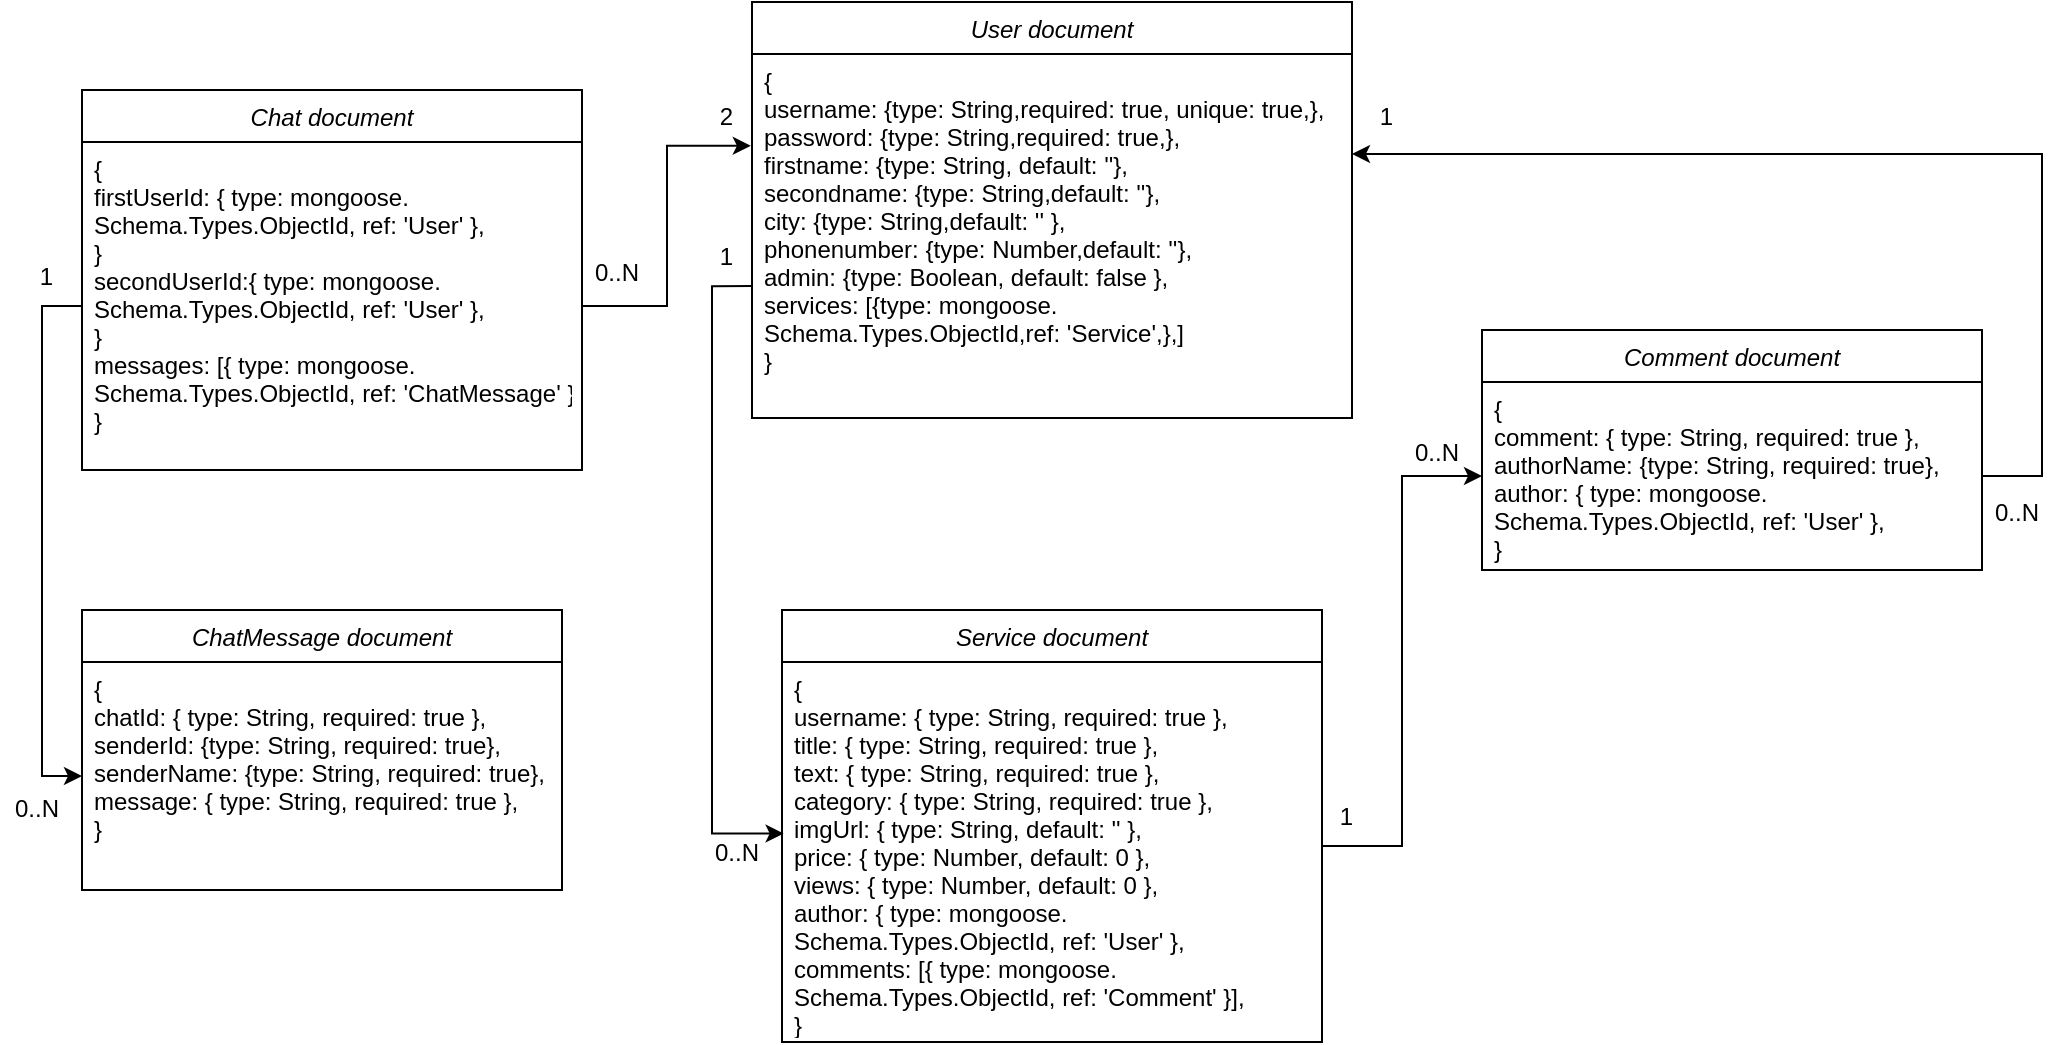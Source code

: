 <mxfile version="20.5.3" type="github">
  <diagram id="C5RBs43oDa-KdzZeNtuy" name="Page-1">
    <mxGraphModel dx="1146" dy="526" grid="0" gridSize="10" guides="1" tooltips="1" connect="1" arrows="1" fold="1" page="0" pageScale="1" pageWidth="827" pageHeight="1169" math="0" shadow="0">
      <root>
        <mxCell id="WIyWlLk6GJQsqaUBKTNV-0" />
        <mxCell id="WIyWlLk6GJQsqaUBKTNV-1" parent="WIyWlLk6GJQsqaUBKTNV-0" />
        <mxCell id="zkfFHV4jXpPFQw0GAbJ--0" value="User document" style="swimlane;fontStyle=2;align=center;verticalAlign=top;childLayout=stackLayout;horizontal=1;startSize=26;horizontalStack=0;resizeParent=1;resizeLast=0;collapsible=1;marginBottom=0;rounded=0;shadow=0;strokeWidth=1;" parent="WIyWlLk6GJQsqaUBKTNV-1" vertex="1">
          <mxGeometry x="435" y="56" width="300" height="208" as="geometry">
            <mxRectangle x="230" y="140" width="160" height="26" as="alternateBounds" />
          </mxGeometry>
        </mxCell>
        <mxCell id="zkfFHV4jXpPFQw0GAbJ--1" value="{&#xa;username: {type: String,required: true, unique: true,},&#xa;password: {type: String,required: true,},&#xa;firstname: {type: String, default: &#39;&#39;},&#xa;secondname: {type: String,default: &#39;&#39;},&#xa;city: {type: String,default: &#39;&#39; },&#xa;phonenumber: {type: Number,default: &#39;&#39;},&#xa;admin: {type: Boolean, default: false },&#xa;services: [{type: mongoose.&#xa;Schema.Types.ObjectId,ref: &#39;Service&#39;,},]&#xa;}" style="text;align=left;verticalAlign=top;spacingLeft=4;spacingRight=4;overflow=hidden;rotatable=0;points=[[0,0.5],[1,0.5]];portConstraint=eastwest;fontColor=default;labelBackgroundColor=#FFFFFF;" parent="zkfFHV4jXpPFQw0GAbJ--0" vertex="1">
          <mxGeometry y="26" width="300" height="174" as="geometry" />
        </mxCell>
        <mxCell id="zkfFHV4jXpPFQw0GAbJ--6" value="ChatMessage document" style="swimlane;fontStyle=2;align=center;verticalAlign=top;childLayout=stackLayout;horizontal=1;startSize=26;horizontalStack=0;resizeParent=1;resizeLast=0;collapsible=1;marginBottom=0;rounded=0;shadow=0;strokeWidth=1;" parent="WIyWlLk6GJQsqaUBKTNV-1" vertex="1">
          <mxGeometry x="100" y="360" width="240" height="140" as="geometry">
            <mxRectangle x="130" y="380" width="160" height="26" as="alternateBounds" />
          </mxGeometry>
        </mxCell>
        <mxCell id="zkfFHV4jXpPFQw0GAbJ--7" value="{&#xa;chatId: { type: String, required: true },&#xa;senderId: {type: String, required: true},&#xa;senderName: {type: String, required: true},&#xa;message: { type: String, required: true },&#xa;}" style="text;align=left;verticalAlign=top;spacingLeft=4;spacingRight=4;overflow=hidden;rotatable=0;points=[[0,0.5],[1,0.5]];portConstraint=eastwest;" parent="zkfFHV4jXpPFQw0GAbJ--6" vertex="1">
          <mxGeometry y="26" width="240" height="114" as="geometry" />
        </mxCell>
        <mxCell id="zkfFHV4jXpPFQw0GAbJ--13" value="Comment document" style="swimlane;fontStyle=2;align=center;verticalAlign=top;childLayout=stackLayout;horizontal=1;startSize=26;horizontalStack=0;resizeParent=1;resizeLast=0;collapsible=1;marginBottom=0;rounded=0;shadow=0;strokeWidth=1;" parent="WIyWlLk6GJQsqaUBKTNV-1" vertex="1">
          <mxGeometry x="800" y="220" width="250" height="120" as="geometry">
            <mxRectangle x="340" y="380" width="170" height="26" as="alternateBounds" />
          </mxGeometry>
        </mxCell>
        <mxCell id="zkfFHV4jXpPFQw0GAbJ--14" value="{&#xa;comment: { type: String, required: true },&#xa;authorName: {type: String, required: true},&#xa;author: { type: mongoose.&#xa;Schema.Types.ObjectId, ref: &#39;User&#39; },&#xa;}" style="text;align=left;verticalAlign=top;spacingLeft=4;spacingRight=4;overflow=hidden;rotatable=0;points=[[0,0.5],[1,0.5]];portConstraint=eastwest;" parent="zkfFHV4jXpPFQw0GAbJ--13" vertex="1">
          <mxGeometry y="26" width="250" height="94" as="geometry" />
        </mxCell>
        <mxCell id="zkfFHV4jXpPFQw0GAbJ--17" value="Service document" style="swimlane;fontStyle=2;align=center;verticalAlign=top;childLayout=stackLayout;horizontal=1;startSize=26;horizontalStack=0;resizeParent=1;resizeLast=0;collapsible=1;marginBottom=0;rounded=0;shadow=0;strokeWidth=1;" parent="WIyWlLk6GJQsqaUBKTNV-1" vertex="1">
          <mxGeometry x="450" y="360" width="270" height="216" as="geometry">
            <mxRectangle x="550" y="140" width="160" height="26" as="alternateBounds" />
          </mxGeometry>
        </mxCell>
        <mxCell id="zkfFHV4jXpPFQw0GAbJ--25" value="{&#xa;username: { type: String, required: true },&#xa;title: { type: String, required: true },&#xa;text: { type: String, required: true },&#xa;category: { type: String, required: true },&#xa;imgUrl: { type: String, default: &#39;&#39; },&#xa;price: { type: Number, default: 0 },&#xa;views: { type: Number, default: 0 },&#xa;author: { type: mongoose.&#xa;Schema.Types.ObjectId, ref: &#39;User&#39; },&#xa;comments: [{ type: mongoose.&#xa;Schema.Types.ObjectId, ref: &#39;Comment&#39; }],&#xa;}" style="text;align=left;verticalAlign=top;spacingLeft=4;spacingRight=4;overflow=hidden;rotatable=0;points=[[0,0.5],[1,0.5]];portConstraint=eastwest;" parent="zkfFHV4jXpPFQw0GAbJ--17" vertex="1">
          <mxGeometry y="26" width="270" height="184" as="geometry" />
        </mxCell>
        <mxCell id="ptHrVthuVrJp5P6MsZrQ-8" value="Chat document" style="swimlane;fontStyle=2;align=center;verticalAlign=top;childLayout=stackLayout;horizontal=1;startSize=26;horizontalStack=0;resizeParent=1;resizeLast=0;collapsible=1;marginBottom=0;rounded=0;shadow=0;strokeWidth=1;" vertex="1" parent="WIyWlLk6GJQsqaUBKTNV-1">
          <mxGeometry x="100" y="100" width="250" height="190" as="geometry">
            <mxRectangle x="130" y="380" width="160" height="26" as="alternateBounds" />
          </mxGeometry>
        </mxCell>
        <mxCell id="ptHrVthuVrJp5P6MsZrQ-9" value="{&#xa;firstUserId: { type: mongoose.&#xa;Schema.Types.ObjectId, ref: &#39;User&#39; },&#xa;}&#xa;secondUserId:{ type: mongoose.&#xa;Schema.Types.ObjectId, ref: &#39;User&#39; },&#xa;}&#xa;messages: [{ type: mongoose.&#xa;Schema.Types.ObjectId, ref: &#39;ChatMessage&#39; }],&#xa;}" style="text;align=left;verticalAlign=top;spacingLeft=4;spacingRight=4;overflow=hidden;rotatable=0;points=[[0,0.5],[1,0.5]];portConstraint=eastwest;" vertex="1" parent="ptHrVthuVrJp5P6MsZrQ-8">
          <mxGeometry y="26" width="250" height="164" as="geometry" />
        </mxCell>
        <mxCell id="ptHrVthuVrJp5P6MsZrQ-11" style="edgeStyle=orthogonalEdgeStyle;rounded=0;orthogonalLoop=1;jettySize=auto;html=1;entryX=0;entryY=0.5;entryDx=0;entryDy=0;fontColor=default;" edge="1" parent="WIyWlLk6GJQsqaUBKTNV-1" source="ptHrVthuVrJp5P6MsZrQ-9" target="zkfFHV4jXpPFQw0GAbJ--7">
          <mxGeometry relative="1" as="geometry" />
        </mxCell>
        <mxCell id="ptHrVthuVrJp5P6MsZrQ-12" value="0..N" style="resizable=0;align=right;verticalAlign=bottom;labelBackgroundColor=none;fontSize=12;" connectable="0" vertex="1" parent="WIyWlLk6GJQsqaUBKTNV-1">
          <mxGeometry x="90" y="468.003" as="geometry" />
        </mxCell>
        <mxCell id="ptHrVthuVrJp5P6MsZrQ-13" value="2" style="resizable=0;align=right;verticalAlign=bottom;labelBackgroundColor=none;fontSize=12;direction=west;" connectable="0" vertex="1" parent="WIyWlLk6GJQsqaUBKTNV-1">
          <mxGeometry x="400" y="130.003" as="geometry">
            <mxPoint x="27" y="-8" as="offset" />
          </mxGeometry>
        </mxCell>
        <mxCell id="ptHrVthuVrJp5P6MsZrQ-14" style="edgeStyle=orthogonalEdgeStyle;rounded=0;orthogonalLoop=1;jettySize=auto;html=1;entryX=0.003;entryY=0.466;entryDx=0;entryDy=0;entryPerimeter=0;fontColor=default;exitX=0;exitY=0.667;exitDx=0;exitDy=0;exitPerimeter=0;" edge="1" parent="WIyWlLk6GJQsqaUBKTNV-1" source="zkfFHV4jXpPFQw0GAbJ--1" target="zkfFHV4jXpPFQw0GAbJ--25">
          <mxGeometry relative="1" as="geometry" />
        </mxCell>
        <mxCell id="ptHrVthuVrJp5P6MsZrQ-15" value="0..N" style="resizable=0;align=right;verticalAlign=bottom;labelBackgroundColor=none;fontSize=12;" connectable="0" vertex="1" parent="WIyWlLk6GJQsqaUBKTNV-1">
          <mxGeometry x="440" y="490.003" as="geometry" />
        </mxCell>
        <mxCell id="ptHrVthuVrJp5P6MsZrQ-16" style="edgeStyle=orthogonalEdgeStyle;rounded=0;orthogonalLoop=1;jettySize=auto;html=1;entryX=-0.002;entryY=0.264;entryDx=0;entryDy=0;entryPerimeter=0;fontColor=default;" edge="1" parent="WIyWlLk6GJQsqaUBKTNV-1" source="ptHrVthuVrJp5P6MsZrQ-9" target="zkfFHV4jXpPFQw0GAbJ--1">
          <mxGeometry relative="1" as="geometry" />
        </mxCell>
        <mxCell id="ptHrVthuVrJp5P6MsZrQ-17" value="1" style="resizable=0;align=right;verticalAlign=bottom;labelBackgroundColor=none;fontSize=12;" connectable="0" vertex="1" parent="WIyWlLk6GJQsqaUBKTNV-1">
          <mxGeometry x="60" y="210.003" as="geometry">
            <mxPoint x="27" y="-8" as="offset" />
          </mxGeometry>
        </mxCell>
        <mxCell id="ptHrVthuVrJp5P6MsZrQ-18" value="0..N" style="resizable=0;align=right;verticalAlign=bottom;labelBackgroundColor=none;fontSize=12;" connectable="0" vertex="1" parent="WIyWlLk6GJQsqaUBKTNV-1">
          <mxGeometry x="380" y="200.003" as="geometry" />
        </mxCell>
        <mxCell id="ptHrVthuVrJp5P6MsZrQ-19" style="edgeStyle=orthogonalEdgeStyle;rounded=0;orthogonalLoop=1;jettySize=auto;html=1;entryX=0;entryY=0.5;entryDx=0;entryDy=0;fontColor=default;" edge="1" parent="WIyWlLk6GJQsqaUBKTNV-1" source="zkfFHV4jXpPFQw0GAbJ--25" target="zkfFHV4jXpPFQw0GAbJ--14">
          <mxGeometry relative="1" as="geometry" />
        </mxCell>
        <mxCell id="ptHrVthuVrJp5P6MsZrQ-20" style="edgeStyle=orthogonalEdgeStyle;rounded=0;orthogonalLoop=1;jettySize=auto;html=1;fontColor=default;" edge="1" parent="WIyWlLk6GJQsqaUBKTNV-1" source="zkfFHV4jXpPFQw0GAbJ--14" target="zkfFHV4jXpPFQw0GAbJ--1">
          <mxGeometry relative="1" as="geometry">
            <Array as="points">
              <mxPoint x="1080" y="293" />
              <mxPoint x="1080" y="132" />
            </Array>
          </mxGeometry>
        </mxCell>
        <mxCell id="ptHrVthuVrJp5P6MsZrQ-22" value="1" style="resizable=0;align=right;verticalAlign=bottom;labelBackgroundColor=none;fontSize=12;" connectable="0" vertex="1" parent="WIyWlLk6GJQsqaUBKTNV-1">
          <mxGeometry x="730" y="130.003" as="geometry">
            <mxPoint x="27" y="-8" as="offset" />
          </mxGeometry>
        </mxCell>
        <mxCell id="ptHrVthuVrJp5P6MsZrQ-24" value="0..N" style="resizable=0;align=right;verticalAlign=bottom;labelBackgroundColor=none;fontSize=12;" connectable="0" vertex="1" parent="WIyWlLk6GJQsqaUBKTNV-1">
          <mxGeometry x="1080" y="320.003" as="geometry" />
        </mxCell>
        <mxCell id="ptHrVthuVrJp5P6MsZrQ-25" value="0..N" style="resizable=0;align=right;verticalAlign=bottom;labelBackgroundColor=none;fontSize=12;" connectable="0" vertex="1" parent="WIyWlLk6GJQsqaUBKTNV-1">
          <mxGeometry x="790" y="290.003" as="geometry" />
        </mxCell>
        <mxCell id="ptHrVthuVrJp5P6MsZrQ-26" value="1" style="resizable=0;align=right;verticalAlign=bottom;labelBackgroundColor=none;fontSize=12;" connectable="0" vertex="1" parent="WIyWlLk6GJQsqaUBKTNV-1">
          <mxGeometry x="400" y="200.003" as="geometry">
            <mxPoint x="27" y="-8" as="offset" />
          </mxGeometry>
        </mxCell>
        <mxCell id="ptHrVthuVrJp5P6MsZrQ-27" value="1" style="resizable=0;align=right;verticalAlign=bottom;labelBackgroundColor=none;fontSize=12;" connectable="0" vertex="1" parent="WIyWlLk6GJQsqaUBKTNV-1">
          <mxGeometry x="710" y="480.003" as="geometry">
            <mxPoint x="27" y="-8" as="offset" />
          </mxGeometry>
        </mxCell>
      </root>
    </mxGraphModel>
  </diagram>
</mxfile>
